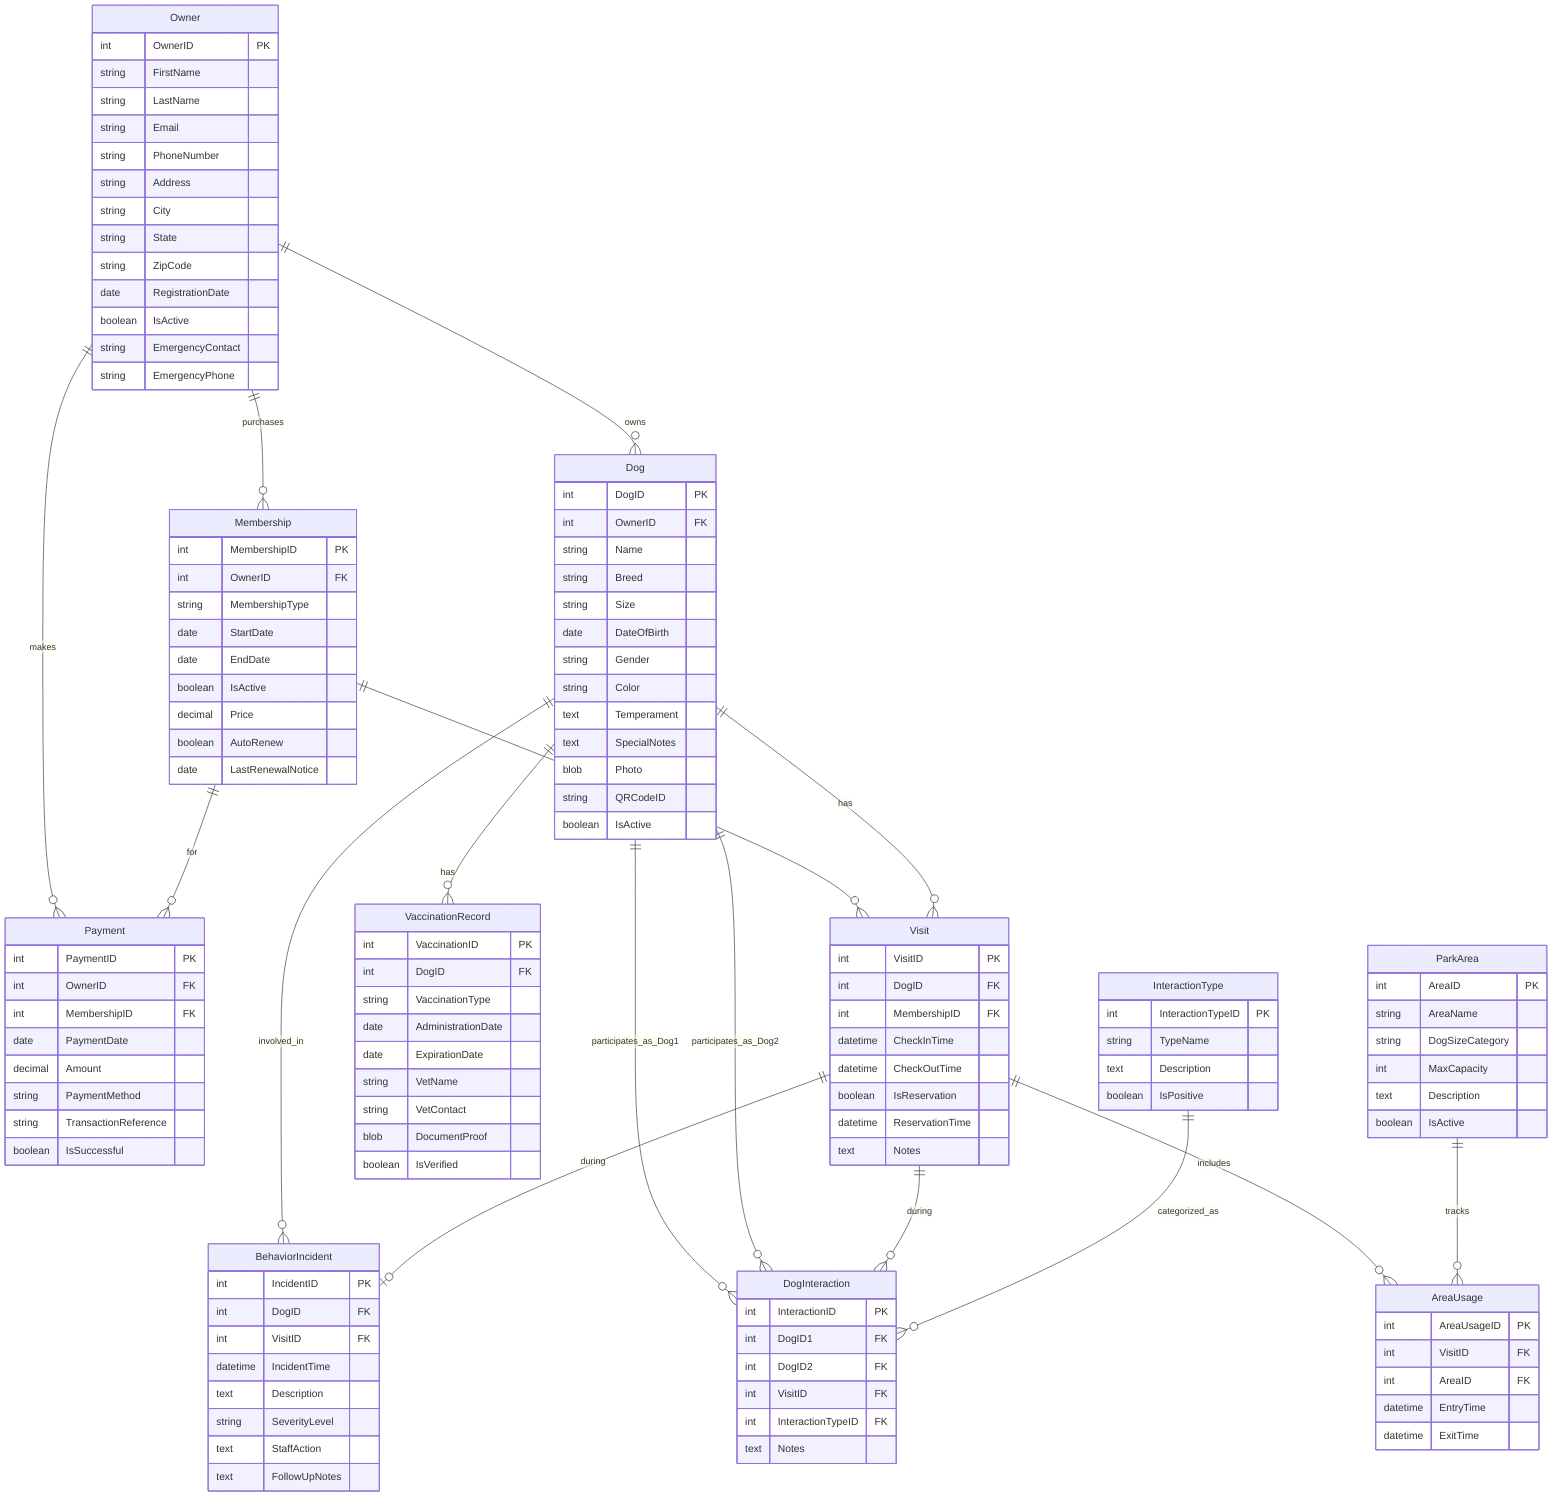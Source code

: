 erDiagram
    Owner ||--o{ Dog : owns
    Owner ||--o{ Membership : purchases
    Owner ||--o{ Payment : makes
    Membership ||--o{ Payment : for
    Membership ||--o{ Visit : enables
    Dog ||--o{ Visit : has
    Dog ||--o{ VaccinationRecord : has
    Dog ||--o{ BehaviorIncident : involved_in
    Visit ||--o| BehaviorIncident : during
    Dog ||--o{ DogInteraction : participates_as_Dog1
    Dog ||--o{ DogInteraction : participates_as_Dog2
    Visit ||--o{ DogInteraction : during
    InteractionType ||--o{ DogInteraction : categorized_as
    Visit ||--o{ AreaUsage : includes
    ParkArea ||--o{ AreaUsage : tracks

    Owner {
        int OwnerID PK
        string FirstName
        string LastName
        string Email
        string PhoneNumber
        string Address
        string City
        string State
        string ZipCode
        date RegistrationDate
        boolean IsActive
        string EmergencyContact
        string EmergencyPhone
    }

    Dog {
        int DogID PK
        int OwnerID FK
        string Name
        string Breed
        string Size
        date DateOfBirth
        string Gender
        string Color
        text Temperament
        text SpecialNotes
        blob Photo
        string QRCodeID
        boolean IsActive
    }

    Membership {
        int MembershipID PK
        int OwnerID FK
        string MembershipType
        date StartDate
        date EndDate
        boolean IsActive
        decimal Price
        boolean AutoRenew
        date LastRenewalNotice
    }

    Payment {
        int PaymentID PK
        int OwnerID FK
        int MembershipID FK
        date PaymentDate
        decimal Amount
        string PaymentMethod
        string TransactionReference
        boolean IsSuccessful
    }

    Visit {
        int VisitID PK
        int DogID FK
        int MembershipID FK
        datetime CheckInTime
        datetime CheckOutTime
        boolean IsReservation
        datetime ReservationTime
        text Notes
    }

    VaccinationRecord {
        int VaccinationID PK
        int DogID FK
        string VaccinationType
        date AdministrationDate
        date ExpirationDate
        string VetName
        string VetContact
        blob DocumentProof
        boolean IsVerified
    }

    BehaviorIncident {
        int IncidentID PK
        int DogID FK
        int VisitID FK
        datetime IncidentTime
        text Description
        string SeverityLevel
        text StaffAction
        text FollowUpNotes
    }

    DogInteraction {
        int InteractionID PK
        int DogID1 FK
        int DogID2 FK
        int VisitID FK
        int InteractionTypeID FK
        text Notes
    }

    InteractionType {
        int InteractionTypeID PK
        string TypeName
        text Description
        boolean IsPositive
    }

    ParkArea {
        int AreaID PK
        string AreaName
        string DogSizeCategory
        int MaxCapacity
        text Description
        boolean IsActive
    }

    AreaUsage {
        int AreaUsageID PK
        int VisitID FK
        int AreaID FK
        datetime EntryTime
        datetime ExitTime
    }